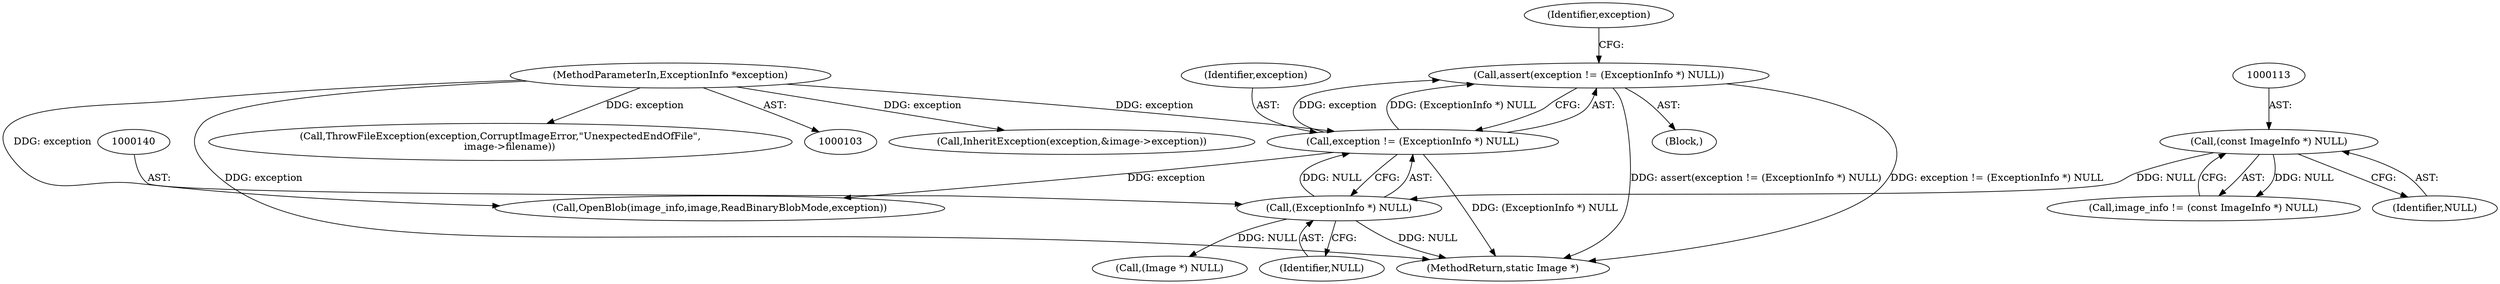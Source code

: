 digraph "0_ImageMagick_f6e9d0d9955e85bdd7540b251cd50d598dacc5e6_17@API" {
"1000136" [label="(Call,assert(exception != (ExceptionInfo *) NULL))"];
"1000137" [label="(Call,exception != (ExceptionInfo *) NULL)"];
"1000105" [label="(MethodParameterIn,ExceptionInfo *exception)"];
"1000139" [label="(Call,(ExceptionInfo *) NULL)"];
"1000112" [label="(Call,(const ImageInfo *) NULL)"];
"1000302" [label="(Call,InheritException(exception,&image->exception))"];
"1000154" [label="(Call,OpenBlob(image_info,image,ReadBinaryBlobMode,exception))"];
"1000136" [label="(Call,assert(exception != (ExceptionInfo *) NULL))"];
"1000114" [label="(Identifier,NULL)"];
"1000137" [label="(Call,exception != (ExceptionInfo *) NULL)"];
"1000106" [label="(Block,)"];
"1000112" [label="(Call,(const ImageInfo *) NULL)"];
"1000105" [label="(MethodParameterIn,ExceptionInfo *exception)"];
"1000169" [label="(Call,(Image *) NULL)"];
"1000139" [label="(Call,(ExceptionInfo *) NULL)"];
"1000141" [label="(Identifier,NULL)"];
"1000145" [label="(Identifier,exception)"];
"1000327" [label="(Call,ThrowFileException(exception,CorruptImageError,\"UnexpectedEndOfFile\",\n      image->filename))"];
"1000110" [label="(Call,image_info != (const ImageInfo *) NULL)"];
"1000138" [label="(Identifier,exception)"];
"1000341" [label="(MethodReturn,static Image *)"];
"1000136" -> "1000106"  [label="AST: "];
"1000136" -> "1000137"  [label="CFG: "];
"1000137" -> "1000136"  [label="AST: "];
"1000145" -> "1000136"  [label="CFG: "];
"1000136" -> "1000341"  [label="DDG: assert(exception != (ExceptionInfo *) NULL)"];
"1000136" -> "1000341"  [label="DDG: exception != (ExceptionInfo *) NULL"];
"1000137" -> "1000136"  [label="DDG: exception"];
"1000137" -> "1000136"  [label="DDG: (ExceptionInfo *) NULL"];
"1000137" -> "1000139"  [label="CFG: "];
"1000138" -> "1000137"  [label="AST: "];
"1000139" -> "1000137"  [label="AST: "];
"1000137" -> "1000341"  [label="DDG: (ExceptionInfo *) NULL"];
"1000105" -> "1000137"  [label="DDG: exception"];
"1000139" -> "1000137"  [label="DDG: NULL"];
"1000137" -> "1000154"  [label="DDG: exception"];
"1000105" -> "1000103"  [label="AST: "];
"1000105" -> "1000341"  [label="DDG: exception"];
"1000105" -> "1000154"  [label="DDG: exception"];
"1000105" -> "1000302"  [label="DDG: exception"];
"1000105" -> "1000327"  [label="DDG: exception"];
"1000139" -> "1000141"  [label="CFG: "];
"1000140" -> "1000139"  [label="AST: "];
"1000141" -> "1000139"  [label="AST: "];
"1000139" -> "1000341"  [label="DDG: NULL"];
"1000112" -> "1000139"  [label="DDG: NULL"];
"1000139" -> "1000169"  [label="DDG: NULL"];
"1000112" -> "1000110"  [label="AST: "];
"1000112" -> "1000114"  [label="CFG: "];
"1000113" -> "1000112"  [label="AST: "];
"1000114" -> "1000112"  [label="AST: "];
"1000110" -> "1000112"  [label="CFG: "];
"1000112" -> "1000110"  [label="DDG: NULL"];
}
